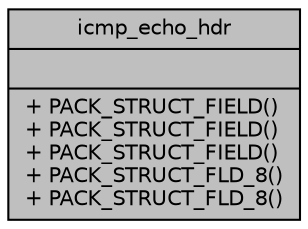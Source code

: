 digraph "icmp_echo_hdr"
{
 // LATEX_PDF_SIZE
  edge [fontname="Helvetica",fontsize="10",labelfontname="Helvetica",labelfontsize="10"];
  node [fontname="Helvetica",fontsize="10",shape=record];
  Node1 [label="{icmp_echo_hdr\n||+ PACK_STRUCT_FIELD()\l+ PACK_STRUCT_FIELD()\l+ PACK_STRUCT_FIELD()\l+ PACK_STRUCT_FLD_8()\l+ PACK_STRUCT_FLD_8()\l}",height=0.2,width=0.4,color="black", fillcolor="grey75", style="filled", fontcolor="black",tooltip=" "];
}
